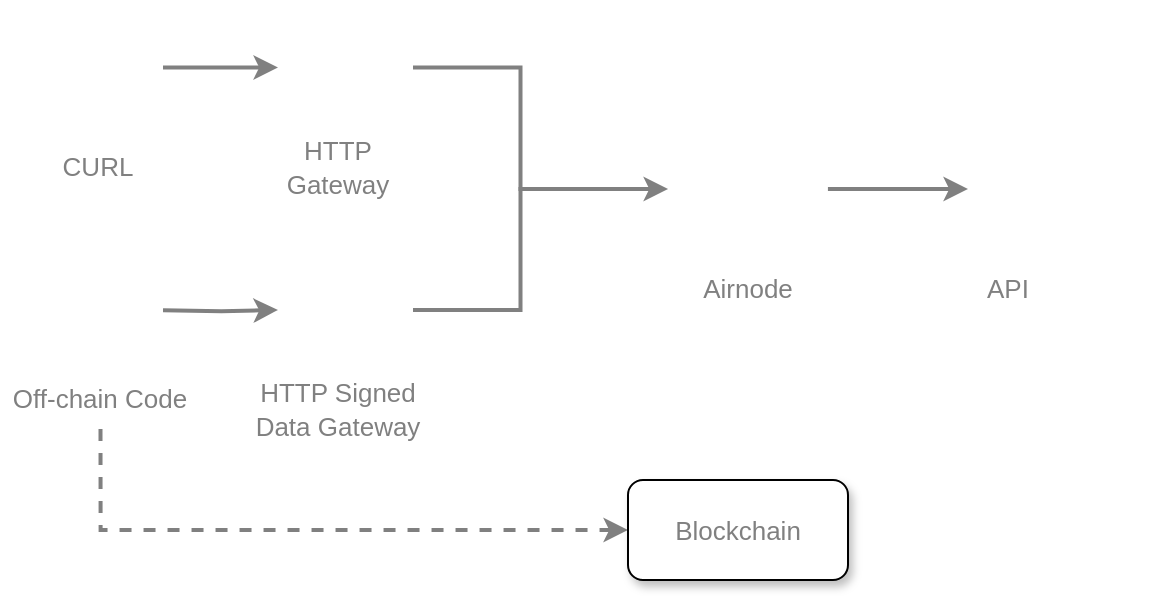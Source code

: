 <mxfile version="16.5.1" type="device"><diagram id="4Dpx6f2HY19sz5UD2hKD" name="Page-1"><mxGraphModel dx="1106" dy="852" grid="1" gridSize="10" guides="1" tooltips="1" connect="1" arrows="1" fold="1" page="1" pageScale="1" pageWidth="850" pageHeight="1100" math="0" shadow="0"><root><mxCell id="0"/><mxCell id="1" parent="0"/><mxCell id="vyWNpqueb322H-rneW3T-2" value="" style="shape=image;verticalLabelPosition=bottom;labelBackgroundColor=#ffffff;verticalAlign=top;aspect=fixed;imageAspect=0;image=https://miro.medium.com/max/400/1*vfjYLDoXNs9OAdS_bk23RQ.png;" parent="1" vertex="1"><mxGeometry x="365" y="59.5" width="120" height="90" as="geometry"/></mxCell><mxCell id="vyWNpqueb322H-rneW3T-10" style="edgeStyle=orthogonalEdgeStyle;rounded=0;orthogonalLoop=1;jettySize=auto;html=1;strokeColor=#808080;strokeWidth=2;endArrow=none;endFill=0;" parent="1" source="vyWNpqueb322H-rneW3T-3" edge="1" target="vyWNpqueb322H-rneW3T-2"><mxGeometry relative="1" as="geometry"><mxPoint x="322" y="43" as="targetPoint"/></mxGeometry></mxCell><mxCell id="vyWNpqueb322H-rneW3T-3" value="" style="shape=image;verticalLabelPosition=bottom;labelBackgroundColor=#ffffff;verticalAlign=top;aspect=fixed;imageAspect=0;image=https://static.thenounproject.com/png/2366921-200.png;fontColor=#808080;fontSize=14;" parent="1" vertex="1"><mxGeometry x="190" y="10" width="67.5" height="67.5" as="geometry"/></mxCell><mxCell id="vyWNpqueb322H-rneW3T-9" style="edgeStyle=orthogonalEdgeStyle;rounded=0;orthogonalLoop=1;jettySize=auto;html=1;strokeColor=#808080;strokeWidth=2;startArrow=classic;startFill=1;endArrow=none;endFill=0;exitX=0;exitY=0.5;exitDx=0;exitDy=0;entryX=0.5;entryY=1;entryDx=0;entryDy=0;dashed=1;" parent="1" edge="1" target="ePM-fGOQSzlij4_JJN4v-6" source="vyWNpqueb322H-rneW3T-4"><mxGeometry relative="1" as="geometry"><mxPoint x="100.75" y="244.5" as="targetPoint"/><mxPoint x="100.75" y="281.25" as="sourcePoint"/><Array as="points"><mxPoint x="102" y="275"/></Array></mxGeometry></mxCell><mxCell id="vyWNpqueb322H-rneW3T-4" value="&lt;font style=&quot;font-size: 13px&quot; color=&quot;#808080&quot;&gt;Blockchain&lt;/font&gt;" style="rounded=1;whiteSpace=wrap;html=1;shadow=1;" parent="1" vertex="1"><mxGeometry x="365" y="250" width="110" height="50" as="geometry"/></mxCell><mxCell id="vyWNpqueb322H-rneW3T-7" value="" style="shape=image;verticalLabelPosition=bottom;labelBackgroundColor=#ffffff;verticalAlign=top;aspect=fixed;imageAspect=0;image=https://encrypted-tbn0.gstatic.com/images?q=tbn:ANd9GcRNbAM_iQtPhMNVulyLBRSeBqFQQy3yhF4D_w&amp;usqp=CAU;rotation=-90;opacity=30;" parent="1" vertex="1"><mxGeometry x="535" y="59.5" width="90" height="90" as="geometry"/></mxCell><mxCell id="vyWNpqueb322H-rneW3T-11" style="edgeStyle=orthogonalEdgeStyle;rounded=0;orthogonalLoop=1;jettySize=auto;html=1;entryX=0.5;entryY=0;entryDx=0;entryDy=0;strokeColor=#808080;strokeWidth=2;exitX=0.833;exitY=0.5;exitDx=0;exitDy=0;exitPerimeter=0;" parent="1" target="vyWNpqueb322H-rneW3T-7" edge="1" source="vyWNpqueb322H-rneW3T-2"><mxGeometry relative="1" as="geometry"><mxPoint x="496" y="104.25" as="sourcePoint"/></mxGeometry></mxCell><mxCell id="vyWNpqueb322H-rneW3T-16" style="edgeStyle=orthogonalEdgeStyle;rounded=0;orthogonalLoop=1;jettySize=auto;html=1;entryX=0;entryY=0.5;entryDx=0;entryDy=0;fontSize=14;fontColor=#808080;strokeColor=#808080;strokeWidth=2;" parent="1" source="vyWNpqueb322H-rneW3T-14" target="vyWNpqueb322H-rneW3T-3" edge="1"><mxGeometry relative="1" as="geometry"/></mxCell><mxCell id="vyWNpqueb322H-rneW3T-14" value="" style="shape=image;verticalLabelPosition=bottom;labelBackgroundColor=#ffffff;verticalAlign=top;aspect=fixed;imageAspect=0;image=https://cdn.iconscout.com/icon/premium/png-256-thumb/source-code-file-2035677-1717427.png;fontSize=14;" parent="1" vertex="1"><mxGeometry x="70" y="12.5" width="62.5" height="62.5" as="geometry"/></mxCell><mxCell id="vyWNpqueb322H-rneW3T-18" value="&lt;font style=&quot;font-size: 13px&quot;&gt;Airnode&lt;/font&gt;" style="text;html=1;strokeColor=none;fillColor=none;align=center;verticalAlign=middle;whiteSpace=wrap;rounded=0;fontSize=14;fontColor=#808080;" parent="1" vertex="1"><mxGeometry x="395" y="138.75" width="60" height="30" as="geometry"/></mxCell><mxCell id="vyWNpqueb322H-rneW3T-19" value="&lt;font style=&quot;font-size: 13px&quot;&gt;API&lt;/font&gt;" style="text;html=1;strokeColor=none;fillColor=none;align=center;verticalAlign=middle;whiteSpace=wrap;rounded=0;fontSize=14;fontColor=#808080;" parent="1" vertex="1"><mxGeometry x="525" y="138.75" width="60" height="30" as="geometry"/></mxCell><mxCell id="vyWNpqueb322H-rneW3T-20" value="&lt;font style=&quot;font-size: 13px&quot;&gt;CURL&lt;/font&gt;" style="text;html=1;strokeColor=none;fillColor=none;align=center;verticalAlign=middle;whiteSpace=wrap;rounded=0;fontSize=14;fontColor=#808080;" parent="1" vertex="1"><mxGeometry x="70" y="77.75" width="60" height="30" as="geometry"/></mxCell><mxCell id="vyWNpqueb322H-rneW3T-21" value="&lt;font style=&quot;font-size: 13px&quot;&gt;HTTP Gateway&lt;/font&gt;" style="text;html=1;strokeColor=none;fillColor=none;align=center;verticalAlign=middle;whiteSpace=wrap;rounded=0;fontSize=14;fontColor=#808080;" parent="1" vertex="1"><mxGeometry x="180" y="77.75" width="80" height="30" as="geometry"/></mxCell><mxCell id="ePM-fGOQSzlij4_JJN4v-1" style="edgeStyle=orthogonalEdgeStyle;rounded=0;orthogonalLoop=1;jettySize=auto;html=1;strokeColor=#808080;strokeWidth=2;entryX=0.167;entryY=0.5;entryDx=0;entryDy=0;entryPerimeter=0;" edge="1" parent="1" source="ePM-fGOQSzlij4_JJN4v-2" target="vyWNpqueb322H-rneW3T-2"><mxGeometry relative="1" as="geometry"><mxPoint x="322" y="164.25" as="targetPoint"/></mxGeometry></mxCell><mxCell id="ePM-fGOQSzlij4_JJN4v-2" value="" style="shape=image;verticalLabelPosition=bottom;labelBackgroundColor=#ffffff;verticalAlign=top;aspect=fixed;imageAspect=0;image=https://static.thenounproject.com/png/2366921-200.png;fontColor=#808080;fontSize=14;" vertex="1" parent="1"><mxGeometry x="190" y="131.25" width="67.5" height="67.5" as="geometry"/></mxCell><mxCell id="ePM-fGOQSzlij4_JJN4v-3" style="edgeStyle=orthogonalEdgeStyle;rounded=0;orthogonalLoop=1;jettySize=auto;html=1;entryX=0;entryY=0.5;entryDx=0;entryDy=0;fontSize=14;fontColor=#808080;strokeColor=#808080;strokeWidth=2;" edge="1" parent="1" target="ePM-fGOQSzlij4_JJN4v-2"><mxGeometry relative="1" as="geometry"><mxPoint x="132.5" y="165.1" as="sourcePoint"/></mxGeometry></mxCell><mxCell id="ePM-fGOQSzlij4_JJN4v-4" value="&lt;font style=&quot;font-size: 13px&quot;&gt;HTTP Signed Data Gateway&lt;/font&gt;" style="text;html=1;strokeColor=none;fillColor=none;align=center;verticalAlign=middle;whiteSpace=wrap;rounded=0;fontSize=14;fontColor=#808080;" vertex="1" parent="1"><mxGeometry x="170" y="198.75" width="100" height="30" as="geometry"/></mxCell><mxCell id="ePM-fGOQSzlij4_JJN4v-5" value="" style="shape=image;verticalLabelPosition=bottom;labelBackgroundColor=#ffffff;verticalAlign=top;aspect=fixed;imageAspect=0;image=https://cdn.iconscout.com/icon/premium/png-256-thumb/source-code-file-2035677-1717427.png;fontSize=14;" vertex="1" parent="1"><mxGeometry x="70.5" y="131.25" width="62.5" height="62.5" as="geometry"/></mxCell><mxCell id="ePM-fGOQSzlij4_JJN4v-6" value="&lt;font style=&quot;font-size: 13px&quot;&gt;Off-chain Code&lt;/font&gt;" style="text;html=1;strokeColor=none;fillColor=none;align=center;verticalAlign=middle;whiteSpace=wrap;rounded=0;fontSize=14;fontColor=#808080;" vertex="1" parent="1"><mxGeometry x="51.25" y="193.75" width="100" height="30" as="geometry"/></mxCell></root></mxGraphModel></diagram></mxfile>